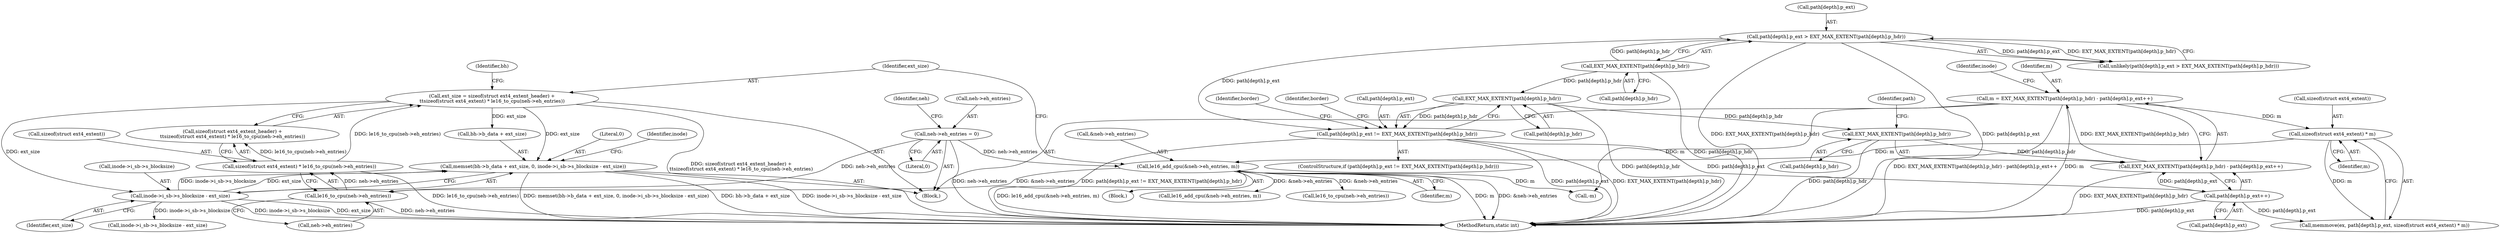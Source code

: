 digraph "0_linux_592acbf16821288ecdc4192c47e3774a4c48bb64_0@API" {
"1000447" [label="(Call,memset(bh->b_data + ext_size, 0, inode->i_sb->s_blocksize - ext_size))"];
"1000435" [label="(Call,ext_size = sizeof(struct ext4_extent_header) +\n\t\tsizeof(struct ext4_extent) * le16_to_cpu(neh->eh_entries))"];
"1000440" [label="(Call,sizeof(struct ext4_extent) * le16_to_cpu(neh->eh_entries))"];
"1000443" [label="(Call,le16_to_cpu(neh->eh_entries))"];
"1000327" [label="(Call,neh->eh_entries = 0)"];
"1000429" [label="(Call,le16_add_cpu(&neh->eh_entries, m))"];
"1000425" [label="(Call,sizeof(struct ext4_extent) * m)"];
"1000390" [label="(Call,m = EXT_MAX_EXTENT(path[depth].p_hdr) - path[depth].p_ext++)"];
"1000392" [label="(Call,EXT_MAX_EXTENT(path[depth].p_hdr) - path[depth].p_ext++)"];
"1000393" [label="(Call,EXT_MAX_EXTENT(path[depth].p_hdr))"];
"1000190" [label="(Call,EXT_MAX_EXTENT(path[depth].p_hdr))"];
"1000170" [label="(Call,EXT_MAX_EXTENT(path[depth].p_hdr))"];
"1000399" [label="(Call,path[depth].p_ext++)"];
"1000184" [label="(Call,path[depth].p_ext != EXT_MAX_EXTENT(path[depth].p_hdr))"];
"1000164" [label="(Call,path[depth].p_ext > EXT_MAX_EXTENT(path[depth].p_hdr))"];
"1000454" [label="(Call,inode->i_sb->s_blocksize - ext_size)"];
"1000412" [label="(Block,)"];
"1000453" [label="(Literal,0)"];
"1000393" [label="(Call,EXT_MAX_EXTENT(path[depth].p_hdr))"];
"1000418" [label="(Call,memmove(ex, path[depth].p_ext, sizeof(struct ext4_extent) * m))"];
"1000430" [label="(Call,&neh->eh_entries)"];
"1000184" [label="(Call,path[depth].p_ext != EXT_MAX_EXTENT(path[depth].p_hdr))"];
"1000170" [label="(Call,EXT_MAX_EXTENT(path[depth].p_hdr))"];
"1000425" [label="(Call,sizeof(struct ext4_extent) * m)"];
"1000128" [label="(Block,)"];
"1000392" [label="(Call,EXT_MAX_EXTENT(path[depth].p_hdr) - path[depth].p_ext++)"];
"1000426" [label="(Call,sizeof(struct ext4_extent))"];
"1000435" [label="(Call,ext_size = sizeof(struct ext4_extent_header) +\n\t\tsizeof(struct ext4_extent) * le16_to_cpu(neh->eh_entries))"];
"1000720" [label="(Call,le16_add_cpu(&neh->eh_entries, m))"];
"1000390" [label="(Call,m = EXT_MAX_EXTENT(path[depth].p_hdr) - path[depth].p_ext++)"];
"1000399" [label="(Call,path[depth].p_ext++)"];
"1000190" [label="(Call,EXT_MAX_EXTENT(path[depth].p_hdr))"];
"1000745" [label="(Call,inode->i_sb->s_blocksize - ext_size)"];
"1000447" [label="(Call,memset(bh->b_data + ext_size, 0, inode->i_sb->s_blocksize - ext_size))"];
"1000215" [label="(Identifier,border)"];
"1000394" [label="(Call,path[depth].p_hdr)"];
"1000171" [label="(Call,path[depth].p_hdr)"];
"1000441" [label="(Call,sizeof(struct ext4_extent))"];
"1000437" [label="(Call,sizeof(struct ext4_extent_header) +\n\t\tsizeof(struct ext4_extent) * le16_to_cpu(neh->eh_entries))"];
"1000450" [label="(Identifier,bh)"];
"1000183" [label="(ControlStructure,if (path[depth].p_ext != EXT_MAX_EXTENT(path[depth].p_hdr)))"];
"1000444" [label="(Call,neh->eh_entries)"];
"1000734" [label="(Call,le16_to_cpu(neh->eh_entries))"];
"1000462" [label="(Identifier,inode)"];
"1000443" [label="(Call,le16_to_cpu(neh->eh_entries))"];
"1000328" [label="(Call,neh->eh_entries)"];
"1000434" [label="(Identifier,m)"];
"1000436" [label="(Identifier,ext_size)"];
"1000331" [label="(Literal,0)"];
"1000406" [label="(Identifier,inode)"];
"1000440" [label="(Call,sizeof(struct ext4_extent) * le16_to_cpu(neh->eh_entries))"];
"1000460" [label="(Identifier,ext_size)"];
"1000164" [label="(Call,path[depth].p_ext > EXT_MAX_EXTENT(path[depth].p_hdr))"];
"1000402" [label="(Identifier,path)"];
"1000163" [label="(Call,unlikely(path[depth].p_ext > EXT_MAX_EXTENT(path[depth].p_hdr)))"];
"1000448" [label="(Call,bh->b_data + ext_size)"];
"1000185" [label="(Call,path[depth].p_ext)"];
"1000505" [label="(Call,-m)"];
"1000165" [label="(Call,path[depth].p_ext)"];
"1000454" [label="(Call,inode->i_sb->s_blocksize - ext_size)"];
"1000865" [label="(MethodReturn,static int)"];
"1000455" [label="(Call,inode->i_sb->s_blocksize)"];
"1000191" [label="(Call,path[depth].p_hdr)"];
"1000429" [label="(Call,le16_add_cpu(&neh->eh_entries, m))"];
"1000391" [label="(Identifier,m)"];
"1000334" [label="(Identifier,neh)"];
"1000400" [label="(Call,path[depth].p_ext)"];
"1000428" [label="(Identifier,m)"];
"1000198" [label="(Identifier,border)"];
"1000327" [label="(Call,neh->eh_entries = 0)"];
"1000447" -> "1000128"  [label="AST: "];
"1000447" -> "1000454"  [label="CFG: "];
"1000448" -> "1000447"  [label="AST: "];
"1000453" -> "1000447"  [label="AST: "];
"1000454" -> "1000447"  [label="AST: "];
"1000462" -> "1000447"  [label="CFG: "];
"1000447" -> "1000865"  [label="DDG: memset(bh->b_data + ext_size, 0, inode->i_sb->s_blocksize - ext_size)"];
"1000447" -> "1000865"  [label="DDG: bh->b_data + ext_size"];
"1000447" -> "1000865"  [label="DDG: inode->i_sb->s_blocksize - ext_size"];
"1000435" -> "1000447"  [label="DDG: ext_size"];
"1000454" -> "1000447"  [label="DDG: inode->i_sb->s_blocksize"];
"1000454" -> "1000447"  [label="DDG: ext_size"];
"1000435" -> "1000128"  [label="AST: "];
"1000435" -> "1000437"  [label="CFG: "];
"1000436" -> "1000435"  [label="AST: "];
"1000437" -> "1000435"  [label="AST: "];
"1000450" -> "1000435"  [label="CFG: "];
"1000435" -> "1000865"  [label="DDG: sizeof(struct ext4_extent_header) +\n\t\tsizeof(struct ext4_extent) * le16_to_cpu(neh->eh_entries)"];
"1000440" -> "1000435"  [label="DDG: le16_to_cpu(neh->eh_entries)"];
"1000435" -> "1000448"  [label="DDG: ext_size"];
"1000435" -> "1000454"  [label="DDG: ext_size"];
"1000440" -> "1000437"  [label="AST: "];
"1000440" -> "1000443"  [label="CFG: "];
"1000441" -> "1000440"  [label="AST: "];
"1000443" -> "1000440"  [label="AST: "];
"1000437" -> "1000440"  [label="CFG: "];
"1000440" -> "1000865"  [label="DDG: le16_to_cpu(neh->eh_entries)"];
"1000440" -> "1000437"  [label="DDG: le16_to_cpu(neh->eh_entries)"];
"1000443" -> "1000440"  [label="DDG: neh->eh_entries"];
"1000443" -> "1000444"  [label="CFG: "];
"1000444" -> "1000443"  [label="AST: "];
"1000443" -> "1000865"  [label="DDG: neh->eh_entries"];
"1000327" -> "1000443"  [label="DDG: neh->eh_entries"];
"1000429" -> "1000443"  [label="DDG: &neh->eh_entries"];
"1000327" -> "1000128"  [label="AST: "];
"1000327" -> "1000331"  [label="CFG: "];
"1000328" -> "1000327"  [label="AST: "];
"1000331" -> "1000327"  [label="AST: "];
"1000334" -> "1000327"  [label="CFG: "];
"1000327" -> "1000865"  [label="DDG: neh->eh_entries"];
"1000327" -> "1000429"  [label="DDG: neh->eh_entries"];
"1000429" -> "1000412"  [label="AST: "];
"1000429" -> "1000434"  [label="CFG: "];
"1000430" -> "1000429"  [label="AST: "];
"1000434" -> "1000429"  [label="AST: "];
"1000436" -> "1000429"  [label="CFG: "];
"1000429" -> "1000865"  [label="DDG: m"];
"1000429" -> "1000865"  [label="DDG: &neh->eh_entries"];
"1000429" -> "1000865"  [label="DDG: le16_add_cpu(&neh->eh_entries, m)"];
"1000425" -> "1000429"  [label="DDG: m"];
"1000429" -> "1000505"  [label="DDG: m"];
"1000429" -> "1000720"  [label="DDG: &neh->eh_entries"];
"1000429" -> "1000734"  [label="DDG: &neh->eh_entries"];
"1000425" -> "1000418"  [label="AST: "];
"1000425" -> "1000428"  [label="CFG: "];
"1000426" -> "1000425"  [label="AST: "];
"1000428" -> "1000425"  [label="AST: "];
"1000418" -> "1000425"  [label="CFG: "];
"1000425" -> "1000418"  [label="DDG: m"];
"1000390" -> "1000425"  [label="DDG: m"];
"1000390" -> "1000128"  [label="AST: "];
"1000390" -> "1000392"  [label="CFG: "];
"1000391" -> "1000390"  [label="AST: "];
"1000392" -> "1000390"  [label="AST: "];
"1000406" -> "1000390"  [label="CFG: "];
"1000390" -> "1000865"  [label="DDG: EXT_MAX_EXTENT(path[depth].p_hdr) - path[depth].p_ext++"];
"1000390" -> "1000865"  [label="DDG: m"];
"1000392" -> "1000390"  [label="DDG: EXT_MAX_EXTENT(path[depth].p_hdr)"];
"1000390" -> "1000505"  [label="DDG: m"];
"1000392" -> "1000399"  [label="CFG: "];
"1000393" -> "1000392"  [label="AST: "];
"1000399" -> "1000392"  [label="AST: "];
"1000392" -> "1000865"  [label="DDG: EXT_MAX_EXTENT(path[depth].p_hdr)"];
"1000393" -> "1000392"  [label="DDG: path[depth].p_hdr"];
"1000399" -> "1000392"  [label="DDG: path[depth].p_ext"];
"1000393" -> "1000394"  [label="CFG: "];
"1000394" -> "1000393"  [label="AST: "];
"1000402" -> "1000393"  [label="CFG: "];
"1000393" -> "1000865"  [label="DDG: path[depth].p_hdr"];
"1000190" -> "1000393"  [label="DDG: path[depth].p_hdr"];
"1000190" -> "1000184"  [label="AST: "];
"1000190" -> "1000191"  [label="CFG: "];
"1000191" -> "1000190"  [label="AST: "];
"1000184" -> "1000190"  [label="CFG: "];
"1000190" -> "1000865"  [label="DDG: path[depth].p_hdr"];
"1000190" -> "1000184"  [label="DDG: path[depth].p_hdr"];
"1000170" -> "1000190"  [label="DDG: path[depth].p_hdr"];
"1000170" -> "1000164"  [label="AST: "];
"1000170" -> "1000171"  [label="CFG: "];
"1000171" -> "1000170"  [label="AST: "];
"1000164" -> "1000170"  [label="CFG: "];
"1000170" -> "1000865"  [label="DDG: path[depth].p_hdr"];
"1000170" -> "1000164"  [label="DDG: path[depth].p_hdr"];
"1000399" -> "1000400"  [label="CFG: "];
"1000400" -> "1000399"  [label="AST: "];
"1000399" -> "1000865"  [label="DDG: path[depth].p_ext"];
"1000184" -> "1000399"  [label="DDG: path[depth].p_ext"];
"1000399" -> "1000418"  [label="DDG: path[depth].p_ext"];
"1000184" -> "1000183"  [label="AST: "];
"1000185" -> "1000184"  [label="AST: "];
"1000198" -> "1000184"  [label="CFG: "];
"1000215" -> "1000184"  [label="CFG: "];
"1000184" -> "1000865"  [label="DDG: path[depth].p_ext"];
"1000184" -> "1000865"  [label="DDG: EXT_MAX_EXTENT(path[depth].p_hdr)"];
"1000184" -> "1000865"  [label="DDG: path[depth].p_ext != EXT_MAX_EXTENT(path[depth].p_hdr)"];
"1000164" -> "1000184"  [label="DDG: path[depth].p_ext"];
"1000164" -> "1000163"  [label="AST: "];
"1000165" -> "1000164"  [label="AST: "];
"1000163" -> "1000164"  [label="CFG: "];
"1000164" -> "1000865"  [label="DDG: EXT_MAX_EXTENT(path[depth].p_hdr)"];
"1000164" -> "1000865"  [label="DDG: path[depth].p_ext"];
"1000164" -> "1000163"  [label="DDG: path[depth].p_ext"];
"1000164" -> "1000163"  [label="DDG: EXT_MAX_EXTENT(path[depth].p_hdr)"];
"1000454" -> "1000460"  [label="CFG: "];
"1000455" -> "1000454"  [label="AST: "];
"1000460" -> "1000454"  [label="AST: "];
"1000454" -> "1000865"  [label="DDG: inode->i_sb->s_blocksize"];
"1000454" -> "1000865"  [label="DDG: ext_size"];
"1000454" -> "1000745"  [label="DDG: inode->i_sb->s_blocksize"];
}
